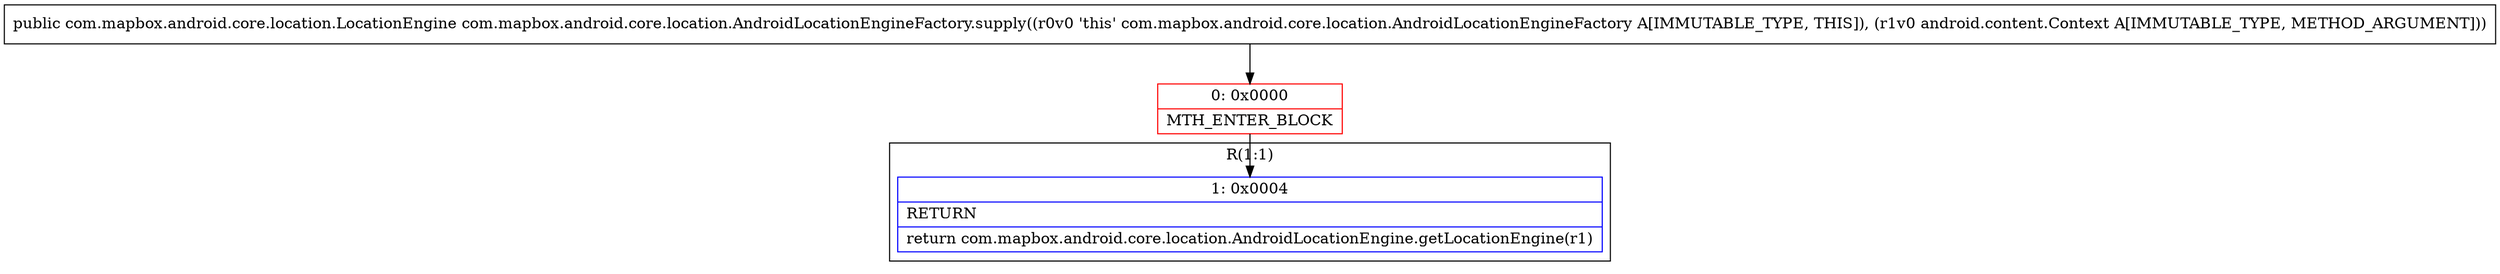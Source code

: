 digraph "CFG forcom.mapbox.android.core.location.AndroidLocationEngineFactory.supply(Landroid\/content\/Context;)Lcom\/mapbox\/android\/core\/location\/LocationEngine;" {
subgraph cluster_Region_1015082623 {
label = "R(1:1)";
node [shape=record,color=blue];
Node_1 [shape=record,label="{1\:\ 0x0004|RETURN\l|return com.mapbox.android.core.location.AndroidLocationEngine.getLocationEngine(r1)\l}"];
}
Node_0 [shape=record,color=red,label="{0\:\ 0x0000|MTH_ENTER_BLOCK\l}"];
MethodNode[shape=record,label="{public com.mapbox.android.core.location.LocationEngine com.mapbox.android.core.location.AndroidLocationEngineFactory.supply((r0v0 'this' com.mapbox.android.core.location.AndroidLocationEngineFactory A[IMMUTABLE_TYPE, THIS]), (r1v0 android.content.Context A[IMMUTABLE_TYPE, METHOD_ARGUMENT])) }"];
MethodNode -> Node_0;
Node_0 -> Node_1;
}

